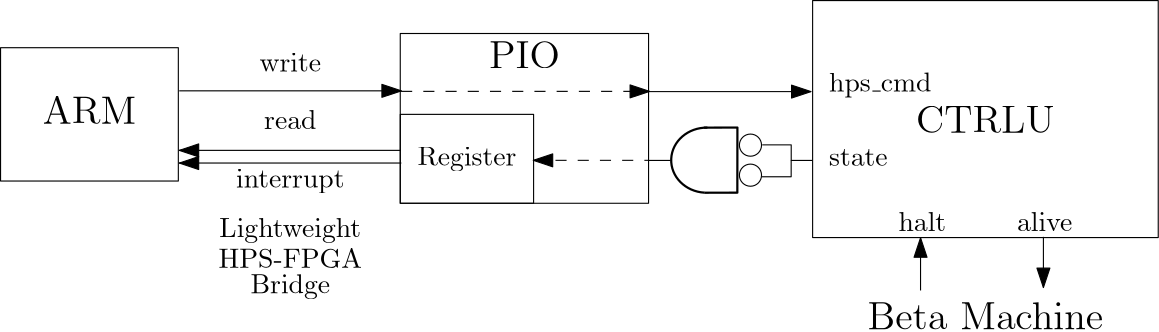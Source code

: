 <?xml version="1.0"?>
<!DOCTYPE ipe SYSTEM "ipe.dtd">
<ipe version="70218" creator="Ipe 7.2.23">
<info created="D:20210509221010" modified="D:20210509221010"/>
<ipestyle name="basic">
<symbol name="arrow/arc(spx)">
<path stroke="sym-stroke" fill="sym-stroke" pen="sym-pen">
0 0 m
-1 0.333 l
-1 -0.333 l
h
</path>
</symbol>
<symbol name="arrow/farc(spx)">
<path stroke="sym-stroke" fill="white" pen="sym-pen">
0 0 m
-1 0.333 l
-1 -0.333 l
h
</path>
</symbol>
<symbol name="arrow/ptarc(spx)">
<path stroke="sym-stroke" fill="sym-stroke" pen="sym-pen">
0 0 m
-1 0.333 l
-0.8 0 l
-1 -0.333 l
h
</path>
</symbol>
<symbol name="arrow/fptarc(spx)">
<path stroke="sym-stroke" fill="white" pen="sym-pen">
0 0 m
-1 0.333 l
-0.8 0 l
-1 -0.333 l
h
</path>
</symbol>
<symbol name="mark/circle(sx)" transformations="translations">
<path fill="sym-stroke">
0.6 0 0 0.6 0 0 e
0.4 0 0 0.4 0 0 e
</path>
</symbol>
<symbol name="mark/disk(sx)" transformations="translations">
<path fill="sym-stroke">
0.6 0 0 0.6 0 0 e
</path>
</symbol>
<symbol name="mark/fdisk(sfx)" transformations="translations">
<group>
<path fill="sym-fill">
0.5 0 0 0.5 0 0 e
</path>
<path fill="sym-stroke" fillrule="eofill">
0.6 0 0 0.6 0 0 e
0.4 0 0 0.4 0 0 e
</path>
</group>
</symbol>
<symbol name="mark/box(sx)" transformations="translations">
<path fill="sym-stroke" fillrule="eofill">
-0.6 -0.6 m
0.6 -0.6 l
0.6 0.6 l
-0.6 0.6 l
h
-0.4 -0.4 m
0.4 -0.4 l
0.4 0.4 l
-0.4 0.4 l
h
</path>
</symbol>
<symbol name="mark/square(sx)" transformations="translations">
<path fill="sym-stroke">
-0.6 -0.6 m
0.6 -0.6 l
0.6 0.6 l
-0.6 0.6 l
h
</path>
</symbol>
<symbol name="mark/fsquare(sfx)" transformations="translations">
<group>
<path fill="sym-fill">
-0.5 -0.5 m
0.5 -0.5 l
0.5 0.5 l
-0.5 0.5 l
h
</path>
<path fill="sym-stroke" fillrule="eofill">
-0.6 -0.6 m
0.6 -0.6 l
0.6 0.6 l
-0.6 0.6 l
h
-0.4 -0.4 m
0.4 -0.4 l
0.4 0.4 l
-0.4 0.4 l
h
</path>
</group>
</symbol>
<symbol name="mark/cross(sx)" transformations="translations">
<group>
<path fill="sym-stroke">
-0.43 -0.57 m
0.57 0.43 l
0.43 0.57 l
-0.57 -0.43 l
h
</path>
<path fill="sym-stroke">
-0.43 0.57 m
0.57 -0.43 l
0.43 -0.57 l
-0.57 0.43 l
h
</path>
</group>
</symbol>
<symbol name="arrow/fnormal(spx)">
<path stroke="sym-stroke" fill="white" pen="sym-pen">
0 0 m
-1 0.333 l
-1 -0.333 l
h
</path>
</symbol>
<symbol name="arrow/pointed(spx)">
<path stroke="sym-stroke" fill="sym-stroke" pen="sym-pen">
0 0 m
-1 0.333 l
-0.8 0 l
-1 -0.333 l
h
</path>
</symbol>
<symbol name="arrow/fpointed(spx)">
<path stroke="sym-stroke" fill="white" pen="sym-pen">
0 0 m
-1 0.333 l
-0.8 0 l
-1 -0.333 l
h
</path>
</symbol>
<symbol name="arrow/linear(spx)">
<path stroke="sym-stroke" pen="sym-pen">
-1 0.333 m
0 0 l
-1 -0.333 l
</path>
</symbol>
<symbol name="arrow/fdouble(spx)">
<path stroke="sym-stroke" fill="white" pen="sym-pen">
0 0 m
-1 0.333 l
-1 -0.333 l
h
-1 0 m
-2 0.333 l
-2 -0.333 l
h
</path>
</symbol>
<symbol name="arrow/double(spx)">
<path stroke="sym-stroke" fill="sym-stroke" pen="sym-pen">
0 0 m
-1 0.333 l
-1 -0.333 l
h
-1 0 m
-2 0.333 l
-2 -0.333 l
h
</path>
</symbol>
<symbol name="arrow/mid-normal(spx)">
<path stroke="sym-stroke" fill="sym-stroke" pen="sym-pen">
0.5 0 m
-0.5 0.333 l
-0.5 -0.333 l
h
</path>
</symbol>
<symbol name="arrow/mid-fnormal(spx)">
<path stroke="sym-stroke" fill="white" pen="sym-pen">
0.5 0 m
-0.5 0.333 l
-0.5 -0.333 l
h
</path>
</symbol>
<symbol name="arrow/mid-pointed(spx)">
<path stroke="sym-stroke" fill="sym-stroke" pen="sym-pen">
0.5 0 m
-0.5 0.333 l
-0.3 0 l
-0.5 -0.333 l
h
</path>
</symbol>
<symbol name="arrow/mid-fpointed(spx)">
<path stroke="sym-stroke" fill="white" pen="sym-pen">
0.5 0 m
-0.5 0.333 l
-0.3 0 l
-0.5 -0.333 l
h
</path>
</symbol>
<symbol name="arrow/mid-double(spx)">
<path stroke="sym-stroke" fill="sym-stroke" pen="sym-pen">
1 0 m
0 0.333 l
0 -0.333 l
h
0 0 m
-1 0.333 l
-1 -0.333 l
h
</path>
</symbol>
<symbol name="arrow/mid-fdouble(spx)">
<path stroke="sym-stroke" fill="white" pen="sym-pen">
1 0 m
0 0.333 l
0 -0.333 l
h
0 0 m
-1 0.333 l
-1 -0.333 l
h
</path>
</symbol>
<anglesize name="22.5 deg" value="22.5"/>
<anglesize name="30 deg" value="30"/>
<anglesize name="45 deg" value="45"/>
<anglesize name="60 deg" value="60"/>
<anglesize name="90 deg" value="90"/>
<arrowsize name="large" value="10"/>
<arrowsize name="small" value="5"/>
<arrowsize name="tiny" value="3"/>
<color name="blue" value="0 0 1"/>
<color name="brown" value="0.647 0.165 0.165"/>
<color name="darkblue" value="0 0 0.545"/>
<color name="darkcyan" value="0 0.545 0.545"/>
<color name="darkgray" value="0.663"/>
<color name="darkgreen" value="0 0.392 0"/>
<color name="darkmagenta" value="0.545 0 0.545"/>
<color name="darkorange" value="1 0.549 0"/>
<color name="darkred" value="0.545 0 0"/>
<color name="gold" value="1 0.843 0"/>
<color name="gray" value="0.745"/>
<color name="green" value="0 1 0"/>
<color name="lightblue" value="0.678 0.847 0.902"/>
<color name="lightcyan" value="0.878 1 1"/>
<color name="lightgray" value="0.827"/>
<color name="lightgreen" value="0.565 0.933 0.565"/>
<color name="lightyellow" value="1 1 0.878"/>
<color name="navy" value="0 0 0.502"/>
<color name="orange" value="1 0.647 0"/>
<color name="pink" value="1 0.753 0.796"/>
<color name="purple" value="0.627 0.125 0.941"/>
<color name="red" value="1 0 0"/>
<color name="seagreen" value="0.18 0.545 0.341"/>
<color name="turquoise" value="0.251 0.878 0.816"/>
<color name="violet" value="0.933 0.51 0.933"/>
<color name="yellow" value="1 1 0"/>
<dashstyle name="dash dot dotted" value="[4 2 1 2 1 2] 0"/>
<dashstyle name="dash dotted" value="[4 2 1 2] 0"/>
<dashstyle name="dashed" value="[4] 0"/>
<dashstyle name="dotted" value="[1 3] 0"/>
<gridsize name="10 pts (~3.5 mm)" value="10"/>
<gridsize name="14 pts (~5 mm)" value="14"/>
<gridsize name="16 pts (~6 mm)" value="16"/>
<gridsize name="20 pts (~7 mm)" value="20"/>
<gridsize name="28 pts (~10 mm)" value="28"/>
<gridsize name="32 pts (~12 mm)" value="32"/>
<gridsize name="4 pts" value="4"/>
<gridsize name="56 pts (~20 mm)" value="56"/>
<gridsize name="8 pts (~3 mm)" value="8"/>
<opacity name="10%" value="0.1"/>
<opacity name="30%" value="0.3"/>
<opacity name="50%" value="0.5"/>
<opacity name="75%" value="0.75"/>
<pen name="fat" value="1.2"/>
<pen name="heavier" value="0.8"/>
<pen name="ultrafat" value="2"/>
<symbolsize name="large" value="5"/>
<symbolsize name="small" value="2"/>
<symbolsize name="tiny" value="1.1"/>
<textsize name="Huge" value="\Huge"/>
<textsize name="LARGE" value="\LARGE"/>
<textsize name="Large" value="\Large"/>
<textsize name="footnote" value="\footnotesize"/>
<textsize name="huge" value="\huge"/>
<textsize name="large" value="\large"/>
<textsize name="small" value="\small"/>
<textsize name="tiny" value="\tiny"/>
<textstyle name="center" begin="\begin{center}" end="\end{center}"/>
<textstyle name="item" begin="\begin{itemize}\item{}" end="\end{itemize}"/>
<textstyle name="itemize" begin="\begin{itemize}" end="\end{itemize}"/>
<tiling name="falling" angle="-60" step="4" width="1"/>
<tiling name="rising" angle="30" step="4" width="1"/>
</ipestyle>
<page>
<layer name="alpha"/>
<view layers="alpha" active="alpha"/>
<text layer="alpha" matrix="1 0 0 1 -58.2297 24.5649" transformations="translations" pos="400 384" stroke="black" type="label" width="25.551" height="9.803" depth="0" valign="baseline" size="Large">PIO</text>
<group matrix="1 0 0 1 -0.0728621 -36.1917">
<text matrix="1 0 0 1 4.8055 0" transformations="translations" pos="240 384" stroke="black" type="label" width="51.059" height="6.926" depth="1.93" valign="baseline">Lightweight</text>
<text matrix="1 0 0 1 -11.5055 5.00411" transformations="translations" pos="256 368" stroke="black" type="label" width="51.681" height="6.808" depth="0" valign="baseline">HPS-FPGA</text>
<text matrix="1 0 0 1 0 27.8202" transformations="translations" pos="256 336" stroke="black" type="label" width="28.67" height="6.926" depth="1.93" valign="baseline">Bridge</text>
</group>
<path matrix="0.499534 0 0 1 126.429 0" stroke="black" arrow="normal/normal">
207.895 400.473 m
367.975 400.473 l
</path>
<path matrix="0.499534 0 0 1 126.429 0" stroke="black" arrow="normal/normal">
367.519 379.037 m
207.895 379.037 l
</path>
<path matrix="0.499534 0 0 1 126.429 0" stroke="black" arrow="normal/normal">
367.975 374.477 m
207.895 374.477 l
</path>
<group matrix="1 0 0 1 -74.1489 0">
<path matrix="1 0 0 1 0 8" stroke="black">
384 352 m
384 384 l
432 384 l
432 352 l
h
</path>
<text matrix="1 0 0 1 -11.0723 -33.2581" transformations="translations" pos="401.25 406.816" stroke="black" type="label" width="35.644" height="6.815" depth="1.93" valign="baseline">Register</text>
<path matrix="1 0 0 1 -0.375753 0.159524" stroke="black">
384.376 359.84 m
384.376 420.954 l
473.765 420.954 l
473.765 359.84 l
h
</path>
</group>
<path matrix="1 0 0 1 -57.7304 0" stroke="black" dash="dashed" arrow="normal/normal">
367.878 400.278 m
457.32 400.278 l
</path>
<path stroke="black" dash="dashed" rarrow="normal/normal">
357.729 375.451 m
399.154 375.451 l
</path>
<path stroke="black">
458.3 432.975 m
458.3 347.655 l
582.724 347.655 l
582.724 432.975 l
h
</path>
<text matrix="1 0 0 1 -42.6962 -17.7937" transformations="translations" pos="538.24 403.208" stroke="black" type="label" width="49.936" height="9.803" depth="0" valign="baseline" size="Large">CTRLU</text>
<group matrix="1 0 0 1 0 -6.72174">
<text transformations="translations" pos="464.225 406.905" stroke="black" type="label" width="36.851" height="6.926" depth="1.93" valign="baseline">hps\_cmd</text>
<text matrix="1 0 0 1 -6.51748 0" transformations="translations" pos="470.742 380.243" stroke="black" type="label" width="21.088" height="6.128" depth="0" valign="baseline">state</text>
</group>
<group matrix="1 0 0 1 -18.2575 -7.70248">
<text matrix="1 0 0 1 0 1.77749" transformations="translations" pos="507.477 355.95" stroke="black" type="label" width="17.158" height="6.918" depth="0" valign="baseline">halt</text>
<text transformations="translations" pos="550.137 357.728" stroke="black" type="label" width="19.925" height="6.918" depth="0" valign="baseline">alive</text>
</group>
<path matrix="1 0 0 1 -0.0256336 0.435771" stroke="black" arrow="normal/normal">
399.375 399.766 m
457.742 399.766 l
</path>
<group matrix="-1.92302 -0.00447281 0.00410029 -1.76286 784.933 1831.53">
<path matrix="0.459284 0 0 1.00828 103.743 -6.78092" stroke="0" pen="heavier">
191.963 831.995 m
178.493 831.995 l
178.398 818.809 l
192.058 818.809 l
</path>
<path stroke="0" pen="heavier">
191.868 832.09 m
6.64795 0 0 -6.64795 191.441 825.455 191.299 818.809 a
</path>
</group>
<group matrix="1 0 0 1 0 0.0628353">
<path matrix="1 0 0 1 210.881 -1135.14" stroke="black">
3.98346 0 0 3.98346 225.046 1516 e
</path>
<path matrix="1 0 0 1 210.881 -1145.95" stroke="black">
3.98346 0 0 3.98346 225.046 1516 e
</path>
</group>
<path stroke="black">
440.162 381.022 m
450.596 381.022 l
450.596 375.426 l
458.28 375.426 l
</path>
<path matrix="1.00757 0 0 0.992717 -3.33151 2.69127" stroke="black">
450.501 375.52 m
450.501 369.544 l
439.972 369.544 l
</path>
<path stroke="black">
407.216 375.418 m
399.235 375.418 l
</path>
<path matrix="1 0 0 1 1.75527 0" stroke="black" arrow="normal/normal">
495.399 328.603 m
495.399 347.56 l
</path>
<path stroke="black" arrow="normal/normal">
541.387 347.911 m
541.387 329.656 l
</path>
<text matrix="1 0 0 1 -14.2528 0" transformations="translations" pos="492.334 314.685" stroke="black" type="label" width="84.861" height="9.963" depth="0" valign="baseline" size="Large">Beta Machine</text>
<text matrix="1 0 0 1 56.2073 0" transformations="translations" pos="202.971 407.426" stroke="black" type="label" width="22.167" height="6.654" depth="0" valign="baseline">write</text>
<text matrix="1 0 0 1 39.9641 0" transformations="translations" pos="220.875 386.714" stroke="black" type="label" width="18.846" height="6.918" depth="0" valign="baseline">read</text>
<text matrix="1 0 0 1 21.4238 0" transformations="translations" pos="229.3 365.65" stroke="black" type="label" width="39.076" height="6.661" depth="1.93" valign="baseline">interrupt</text>
<text matrix="1 0 0 1 21.0889 4.596" transformations="translations" pos="160 384" stroke="black" type="label" width="33.74" height="9.803" depth="0" valign="baseline" size="Large">ARM</text>
<path matrix="1 0 0 1 21.9589 0" stroke="black">
144 416 m
144 368 l
208 368 l
208 416 l
h
</path>
</page>
</ipe>
